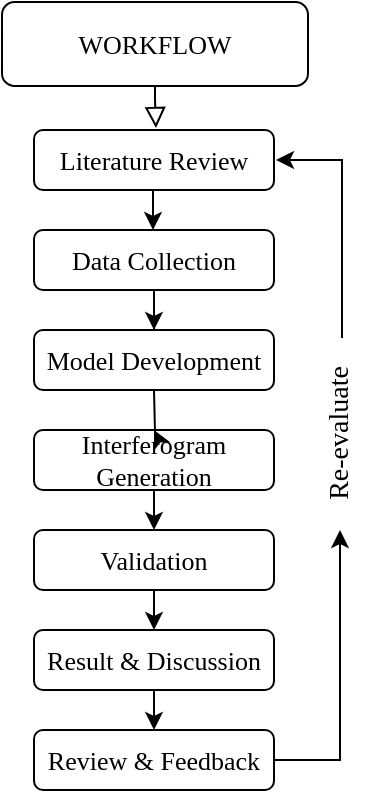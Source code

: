 <mxfile version="15.5.6" type="github" pages="2">
  <diagram id="C5RBs43oDa-KdzZeNtuy" name="Page-1">
    <mxGraphModel dx="1038" dy="556" grid="1" gridSize="7" guides="1" tooltips="1" connect="1" arrows="1" fold="1" page="1" pageScale="1" pageWidth="827" pageHeight="1169" math="0" shadow="0">
      <root>
        <mxCell id="WIyWlLk6GJQsqaUBKTNV-0" />
        <mxCell id="WIyWlLk6GJQsqaUBKTNV-1" parent="WIyWlLk6GJQsqaUBKTNV-0" />
        <mxCell id="WIyWlLk6GJQsqaUBKTNV-2" value="" style="rounded=0;html=1;jettySize=auto;orthogonalLoop=1;fontSize=13;endArrow=block;endFill=0;endSize=8;strokeWidth=1;shadow=0;labelBackgroundColor=none;edgeStyle=orthogonalEdgeStyle;fontFamily=Times New Roman;exitX=0.5;exitY=1;exitDx=0;exitDy=0;" parent="WIyWlLk6GJQsqaUBKTNV-1" source="WIyWlLk6GJQsqaUBKTNV-3" edge="1">
          <mxGeometry relative="1" as="geometry">
            <mxPoint x="420" y="119" as="targetPoint" />
            <Array as="points">
              <mxPoint x="420" y="105" />
              <mxPoint x="420" y="105" />
            </Array>
          </mxGeometry>
        </mxCell>
        <mxCell id="WIyWlLk6GJQsqaUBKTNV-3" value="WORKFLOW" style="rounded=1;whiteSpace=wrap;html=1;fontSize=13;glass=0;strokeWidth=1;shadow=0;fontFamily=Times New Roman;" parent="WIyWlLk6GJQsqaUBKTNV-1" vertex="1">
          <mxGeometry x="343" y="56" width="153" height="42" as="geometry" />
        </mxCell>
        <mxCell id="WIyWlLk6GJQsqaUBKTNV-7" value="Literature Review" style="rounded=1;whiteSpace=wrap;html=1;fontSize=13;glass=0;strokeWidth=1;shadow=0;fontFamily=Times New Roman;" parent="WIyWlLk6GJQsqaUBKTNV-1" vertex="1">
          <mxGeometry x="359" y="120" width="120" height="30" as="geometry" />
        </mxCell>
        <mxCell id="QujZ3hITiM_6tH3B1WZW-10" value="" style="edgeStyle=orthogonalEdgeStyle;rounded=0;orthogonalLoop=1;jettySize=auto;html=1;entryX=0.5;entryY=0;entryDx=0;entryDy=0;fontFamily=Times New Roman;fontSize=13;" parent="WIyWlLk6GJQsqaUBKTNV-1" source="QujZ3hITiM_6tH3B1WZW-2" target="QujZ3hITiM_6tH3B1WZW-3" edge="1">
          <mxGeometry relative="1" as="geometry" />
        </mxCell>
        <mxCell id="QujZ3hITiM_6tH3B1WZW-2" value="Data Collection" style="rounded=1;whiteSpace=wrap;html=1;fontSize=13;glass=0;strokeWidth=1;shadow=0;fontFamily=Times New Roman;" parent="WIyWlLk6GJQsqaUBKTNV-1" vertex="1">
          <mxGeometry x="359" y="170" width="120" height="30" as="geometry" />
        </mxCell>
        <mxCell id="QujZ3hITiM_6tH3B1WZW-3" value="Model Development" style="rounded=1;whiteSpace=wrap;html=1;fontSize=13;glass=0;strokeWidth=1;shadow=0;fontFamily=Times New Roman;" parent="WIyWlLk6GJQsqaUBKTNV-1" vertex="1">
          <mxGeometry x="359" y="220" width="120" height="30" as="geometry" />
        </mxCell>
        <mxCell id="QujZ3hITiM_6tH3B1WZW-17" style="edgeStyle=orthogonalEdgeStyle;rounded=0;orthogonalLoop=1;jettySize=auto;html=1;fontFamily=Times New Roman;fontSize=12;" parent="WIyWlLk6GJQsqaUBKTNV-1" edge="1">
          <mxGeometry relative="1" as="geometry">
            <mxPoint x="480" y="135" as="targetPoint" />
            <mxPoint x="513" y="224" as="sourcePoint" />
            <Array as="points">
              <mxPoint x="513" y="135" />
            </Array>
          </mxGeometry>
        </mxCell>
        <mxCell id="QujZ3hITiM_6tH3B1WZW-6" value="Review &amp;amp; Feedback" style="rounded=1;whiteSpace=wrap;html=1;fontSize=13;glass=0;strokeWidth=1;shadow=0;fontFamily=Times New Roman;" parent="WIyWlLk6GJQsqaUBKTNV-1" vertex="1">
          <mxGeometry x="359" y="420" width="120" height="30" as="geometry" />
        </mxCell>
        <mxCell id="QujZ3hITiM_6tH3B1WZW-7" value="Result &amp;amp; Discussion" style="rounded=1;whiteSpace=wrap;html=1;fontSize=13;glass=0;strokeWidth=1;shadow=0;fontFamily=Times New Roman;" parent="WIyWlLk6GJQsqaUBKTNV-1" vertex="1">
          <mxGeometry x="359" y="370" width="120" height="30" as="geometry" />
        </mxCell>
        <mxCell id="QujZ3hITiM_6tH3B1WZW-8" value="Validation" style="rounded=1;whiteSpace=wrap;html=1;fontSize=13;glass=0;strokeWidth=1;shadow=0;fontFamily=Times New Roman;" parent="WIyWlLk6GJQsqaUBKTNV-1" vertex="1">
          <mxGeometry x="359" y="320" width="120" height="30" as="geometry" />
        </mxCell>
        <mxCell id="QujZ3hITiM_6tH3B1WZW-9" value="Interferogram Generation" style="rounded=1;whiteSpace=wrap;html=1;fontSize=13;glass=0;strokeWidth=1;shadow=0;fontFamily=Times New Roman;" parent="WIyWlLk6GJQsqaUBKTNV-1" vertex="1">
          <mxGeometry x="359" y="270" width="120" height="30" as="geometry" />
        </mxCell>
        <mxCell id="QujZ3hITiM_6tH3B1WZW-12" value="" style="edgeStyle=orthogonalEdgeStyle;rounded=0;orthogonalLoop=1;jettySize=auto;html=1;entryX=0.5;entryY=0;entryDx=0;entryDy=0;fontFamily=Times New Roman;fontSize=13;" parent="WIyWlLk6GJQsqaUBKTNV-1" edge="1">
          <mxGeometry relative="1" as="geometry">
            <mxPoint x="418.5" y="150" as="sourcePoint" />
            <mxPoint x="418.5" y="170" as="targetPoint" />
          </mxGeometry>
        </mxCell>
        <mxCell id="QujZ3hITiM_6tH3B1WZW-13" value="" style="edgeStyle=orthogonalEdgeStyle;rounded=0;orthogonalLoop=1;jettySize=auto;html=1;fontFamily=Times New Roman;fontSize=13;" parent="WIyWlLk6GJQsqaUBKTNV-1" target="QujZ3hITiM_6tH3B1WZW-9" edge="1">
          <mxGeometry relative="1" as="geometry">
            <mxPoint x="419" y="250" as="sourcePoint" />
            <mxPoint x="429" y="230" as="targetPoint" />
          </mxGeometry>
        </mxCell>
        <mxCell id="QujZ3hITiM_6tH3B1WZW-14" value="" style="edgeStyle=orthogonalEdgeStyle;rounded=0;orthogonalLoop=1;jettySize=auto;html=1;entryX=0.5;entryY=0;entryDx=0;entryDy=0;fontFamily=Times New Roman;fontSize=13;" parent="WIyWlLk6GJQsqaUBKTNV-1" target="QujZ3hITiM_6tH3B1WZW-8" edge="1">
          <mxGeometry relative="1" as="geometry">
            <mxPoint x="419" y="300" as="sourcePoint" />
            <mxPoint x="439" y="240" as="targetPoint" />
          </mxGeometry>
        </mxCell>
        <mxCell id="QujZ3hITiM_6tH3B1WZW-15" value="" style="edgeStyle=orthogonalEdgeStyle;rounded=0;orthogonalLoop=1;jettySize=auto;html=1;entryX=0.5;entryY=0;entryDx=0;entryDy=0;fontFamily=Times New Roman;fontSize=13;" parent="WIyWlLk6GJQsqaUBKTNV-1" target="QujZ3hITiM_6tH3B1WZW-6" edge="1">
          <mxGeometry relative="1" as="geometry">
            <mxPoint x="419" y="400" as="sourcePoint" />
            <mxPoint x="449" y="250" as="targetPoint" />
          </mxGeometry>
        </mxCell>
        <mxCell id="QujZ3hITiM_6tH3B1WZW-16" value="" style="edgeStyle=orthogonalEdgeStyle;rounded=0;orthogonalLoop=1;jettySize=auto;html=1;entryX=0.5;entryY=0;entryDx=0;entryDy=0;fontFamily=Times New Roman;fontSize=13;" parent="WIyWlLk6GJQsqaUBKTNV-1" target="QujZ3hITiM_6tH3B1WZW-7" edge="1">
          <mxGeometry relative="1" as="geometry">
            <mxPoint x="419" y="350" as="sourcePoint" />
            <mxPoint x="459" y="260" as="targetPoint" />
          </mxGeometry>
        </mxCell>
        <mxCell id="QujZ3hITiM_6tH3B1WZW-18" value="Re-evaluate" style="text;html=1;resizable=0;autosize=1;align=center;verticalAlign=middle;points=[];fillColor=none;strokeColor=none;rounded=0;fontFamily=Times New Roman;fontSize=14;rotation=270;" parent="WIyWlLk6GJQsqaUBKTNV-1" vertex="1">
          <mxGeometry x="472" y="256" width="80" height="32" as="geometry" />
        </mxCell>
        <mxCell id="QujZ3hITiM_6tH3B1WZW-20" style="edgeStyle=orthogonalEdgeStyle;rounded=0;orthogonalLoop=1;jettySize=auto;html=1;fontFamily=Times New Roman;fontSize=12;exitX=1;exitY=0.5;exitDx=0;exitDy=0;" parent="WIyWlLk6GJQsqaUBKTNV-1" source="QujZ3hITiM_6tH3B1WZW-6" edge="1">
          <mxGeometry relative="1" as="geometry">
            <mxPoint x="512" y="320" as="targetPoint" />
            <mxPoint x="512" y="433" as="sourcePoint" />
            <Array as="points">
              <mxPoint x="512" y="435" />
              <mxPoint x="512" y="344" />
            </Array>
          </mxGeometry>
        </mxCell>
      </root>
    </mxGraphModel>
  </diagram>
  <diagram id="bO3j80rztFjjbIAxEENx" name="Page-2">
    <mxGraphModel dx="865" dy="463" grid="1" gridSize="10" guides="1" tooltips="1" connect="1" arrows="1" fold="1" page="1" pageScale="1" pageWidth="850" pageHeight="1100" math="0" shadow="0">
      <root>
        <mxCell id="q8dGCaNaIXq5OhvXCF7W-0" />
        <mxCell id="q8dGCaNaIXq5OhvXCF7W-1" parent="q8dGCaNaIXq5OhvXCF7W-0" />
        <mxCell id="q8dGCaNaIXq5OhvXCF7W-2" value="DATASET" style="rounded=1;whiteSpace=wrap;html=1;" vertex="1" parent="q8dGCaNaIXq5OhvXCF7W-1">
          <mxGeometry x="330" y="50" width="140" height="40" as="geometry" />
        </mxCell>
        <mxCell id="q8dGCaNaIXq5OhvXCF7W-3" value="" style="endArrow=none;html=1;rounded=0;" edge="1" parent="q8dGCaNaIXq5OhvXCF7W-1">
          <mxGeometry width="50" height="50" relative="1" as="geometry">
            <mxPoint x="200" y="120" as="sourcePoint" />
            <mxPoint x="600" y="120" as="targetPoint" />
          </mxGeometry>
        </mxCell>
        <mxCell id="q8dGCaNaIXq5OhvXCF7W-4" value="" style="endArrow=classic;html=1;rounded=0;" edge="1" parent="q8dGCaNaIXq5OhvXCF7W-1">
          <mxGeometry width="50" height="50" relative="1" as="geometry">
            <mxPoint x="200" y="120" as="sourcePoint" />
            <mxPoint x="200" y="150" as="targetPoint" />
          </mxGeometry>
        </mxCell>
        <mxCell id="q8dGCaNaIXq5OhvXCF7W-5" value="" style="endArrow=classic;html=1;rounded=0;" edge="1" parent="q8dGCaNaIXq5OhvXCF7W-1">
          <mxGeometry width="50" height="50" relative="1" as="geometry">
            <mxPoint x="600" y="120" as="sourcePoint" />
            <mxPoint x="600" y="150" as="targetPoint" />
          </mxGeometry>
        </mxCell>
        <mxCell id="fENLZqrgE2YV7q-KGadu-0" value="" style="rounded=0;html=1;jettySize=auto;orthogonalLoop=1;fontSize=13;endArrow=block;endFill=0;endSize=8;strokeWidth=1;shadow=0;labelBackgroundColor=none;edgeStyle=orthogonalEdgeStyle;fontFamily=Times New Roman;exitX=0.5;exitY=1;exitDx=0;exitDy=0;" edge="1" parent="q8dGCaNaIXq5OhvXCF7W-1" source="q8dGCaNaIXq5OhvXCF7W-2">
          <mxGeometry relative="1" as="geometry">
            <mxPoint x="400" y="119" as="targetPoint" />
            <Array as="points" />
            <mxPoint x="419.5" y="98" as="sourcePoint" />
          </mxGeometry>
        </mxCell>
        <mxCell id="fENLZqrgE2YV7q-KGadu-1" value="InSAR&amp;nbsp;" style="text;html=1;resizable=0;autosize=1;align=center;verticalAlign=middle;points=[];fillColor=none;strokeColor=none;rounded=0;" vertex="1" parent="q8dGCaNaIXq5OhvXCF7W-1">
          <mxGeometry x="176" y="150" width="50" height="20" as="geometry" />
        </mxCell>
        <mxCell id="fENLZqrgE2YV7q-KGadu-2" value="ANUGA" style="text;html=1;resizable=0;autosize=1;align=center;verticalAlign=middle;points=[];fillColor=none;strokeColor=none;rounded=0;" vertex="1" parent="q8dGCaNaIXq5OhvXCF7W-1">
          <mxGeometry x="570" y="150" width="60" height="20" as="geometry" />
        </mxCell>
        <mxCell id="fENLZqrgE2YV7q-KGadu-3" value="" style="endArrow=classic;html=1;rounded=0;exitX=0.477;exitY=1.007;exitDx=0;exitDy=0;exitPerimeter=0;" edge="1" parent="q8dGCaNaIXq5OhvXCF7W-1" source="fENLZqrgE2YV7q-KGadu-1">
          <mxGeometry width="50" height="50" relative="1" as="geometry">
            <mxPoint x="201" y="170" as="sourcePoint" />
            <mxPoint x="200" y="440" as="targetPoint" />
          </mxGeometry>
        </mxCell>
        <mxCell id="fENLZqrgE2YV7q-KGadu-4" value="" style="endArrow=classic;html=1;rounded=0;" edge="1" parent="q8dGCaNaIXq5OhvXCF7W-1" source="fENLZqrgE2YV7q-KGadu-2">
          <mxGeometry width="50" height="50" relative="1" as="geometry">
            <mxPoint x="209.85" y="180.14" as="sourcePoint" />
            <mxPoint x="599" y="440" as="targetPoint" />
          </mxGeometry>
        </mxCell>
        <mxCell id="fENLZqrgE2YV7q-KGadu-5" value="" style="endArrow=classic;html=1;rounded=0;" edge="1" parent="q8dGCaNaIXq5OhvXCF7W-1">
          <mxGeometry width="50" height="50" relative="1" as="geometry">
            <mxPoint x="600" y="190" as="sourcePoint" />
            <mxPoint x="640" y="190" as="targetPoint" />
          </mxGeometry>
        </mxCell>
        <mxCell id="fENLZqrgE2YV7q-KGadu-6" value="" style="endArrow=classic;html=1;rounded=0;" edge="1" parent="q8dGCaNaIXq5OhvXCF7W-1">
          <mxGeometry width="50" height="50" relative="1" as="geometry">
            <mxPoint x="200" y="180" as="sourcePoint" />
            <mxPoint x="240" y="180" as="targetPoint" />
          </mxGeometry>
        </mxCell>
        <mxCell id="fENLZqrgE2YV7q-KGadu-7" value="" style="endArrow=classic;html=1;rounded=0;" edge="1" parent="q8dGCaNaIXq5OhvXCF7W-1">
          <mxGeometry width="50" height="50" relative="1" as="geometry">
            <mxPoint x="600" y="220" as="sourcePoint" />
            <mxPoint x="640" y="220" as="targetPoint" />
          </mxGeometry>
        </mxCell>
        <mxCell id="fENLZqrgE2YV7q-KGadu-8" value="" style="endArrow=classic;html=1;rounded=0;" edge="1" parent="q8dGCaNaIXq5OhvXCF7W-1">
          <mxGeometry width="50" height="50" relative="1" as="geometry">
            <mxPoint x="600" y="250" as="sourcePoint" />
            <mxPoint x="640" y="250" as="targetPoint" />
          </mxGeometry>
        </mxCell>
        <mxCell id="fENLZqrgE2YV7q-KGadu-9" value="" style="endArrow=classic;html=1;rounded=0;" edge="1" parent="q8dGCaNaIXq5OhvXCF7W-1">
          <mxGeometry width="50" height="50" relative="1" as="geometry">
            <mxPoint x="600" y="280" as="sourcePoint" />
            <mxPoint x="640" y="280" as="targetPoint" />
          </mxGeometry>
        </mxCell>
        <mxCell id="fENLZqrgE2YV7q-KGadu-10" value="" style="endArrow=classic;html=1;rounded=0;" edge="1" parent="q8dGCaNaIXq5OhvXCF7W-1">
          <mxGeometry width="50" height="50" relative="1" as="geometry">
            <mxPoint x="600" y="310" as="sourcePoint" />
            <mxPoint x="640" y="310" as="targetPoint" />
          </mxGeometry>
        </mxCell>
        <mxCell id="fENLZqrgE2YV7q-KGadu-11" value="" style="endArrow=classic;html=1;rounded=0;" edge="1" parent="q8dGCaNaIXq5OhvXCF7W-1">
          <mxGeometry width="50" height="50" relative="1" as="geometry">
            <mxPoint x="600" y="340" as="sourcePoint" />
            <mxPoint x="640" y="340" as="targetPoint" />
          </mxGeometry>
        </mxCell>
        <mxCell id="fENLZqrgE2YV7q-KGadu-12" value="" style="endArrow=classic;html=1;rounded=0;" edge="1" parent="q8dGCaNaIXq5OhvXCF7W-1">
          <mxGeometry width="50" height="50" relative="1" as="geometry">
            <mxPoint x="600" y="370" as="sourcePoint" />
            <mxPoint x="640" y="370" as="targetPoint" />
          </mxGeometry>
        </mxCell>
        <mxCell id="fENLZqrgE2YV7q-KGadu-13" value="DEM" style="text;html=1;resizable=0;autosize=1;align=left;verticalAlign=middle;points=[];fillColor=none;strokeColor=none;rounded=0;" vertex="1" parent="q8dGCaNaIXq5OhvXCF7W-1">
          <mxGeometry x="640" y="180" width="40" height="20" as="geometry" />
        </mxCell>
        <mxCell id="fENLZqrgE2YV7q-KGadu-14" value="Discharge" style="text;html=1;resizable=0;autosize=1;align=left;verticalAlign=middle;points=[];fillColor=none;strokeColor=none;rounded=0;" vertex="1" parent="q8dGCaNaIXq5OhvXCF7W-1">
          <mxGeometry x="640" y="210" width="70" height="20" as="geometry" />
        </mxCell>
        <mxCell id="fENLZqrgE2YV7q-KGadu-15" value="Precipitation" style="text;html=1;resizable=0;autosize=1;align=left;verticalAlign=middle;points=[];fillColor=none;strokeColor=none;rounded=0;" vertex="1" parent="q8dGCaNaIXq5OhvXCF7W-1">
          <mxGeometry x="640" y="240" width="80" height="20" as="geometry" />
        </mxCell>
        <mxCell id="fENLZqrgE2YV7q-KGadu-16" value="Roughness" style="text;html=1;resizable=0;autosize=1;align=left;verticalAlign=middle;points=[];fillColor=none;strokeColor=none;rounded=0;" vertex="1" parent="q8dGCaNaIXq5OhvXCF7W-1">
          <mxGeometry x="640" y="300" width="80" height="20" as="geometry" />
        </mxCell>
        <mxCell id="fENLZqrgE2YV7q-KGadu-17" value="Tide" style="text;html=1;resizable=0;autosize=1;align=left;verticalAlign=middle;points=[];fillColor=none;strokeColor=none;rounded=0;" vertex="1" parent="q8dGCaNaIXq5OhvXCF7W-1">
          <mxGeometry x="640" y="270" width="40" height="20" as="geometry" />
        </mxCell>
        <mxCell id="fENLZqrgE2YV7q-KGadu-18" value="ANUGA" style="text;html=1;resizable=0;autosize=1;align=left;verticalAlign=middle;points=[];fillColor=none;strokeColor=none;rounded=0;" vertex="1" parent="q8dGCaNaIXq5OhvXCF7W-1">
          <mxGeometry x="640" y="330" width="60" height="20" as="geometry" />
        </mxCell>
        <mxCell id="fENLZqrgE2YV7q-KGadu-19" value="SAR" style="text;html=1;resizable=0;autosize=1;align=left;verticalAlign=middle;points=[];fillColor=none;strokeColor=none;rounded=0;" vertex="1" parent="q8dGCaNaIXq5OhvXCF7W-1">
          <mxGeometry x="240" y="170" width="40" height="20" as="geometry" />
        </mxCell>
      </root>
    </mxGraphModel>
  </diagram>
</mxfile>
